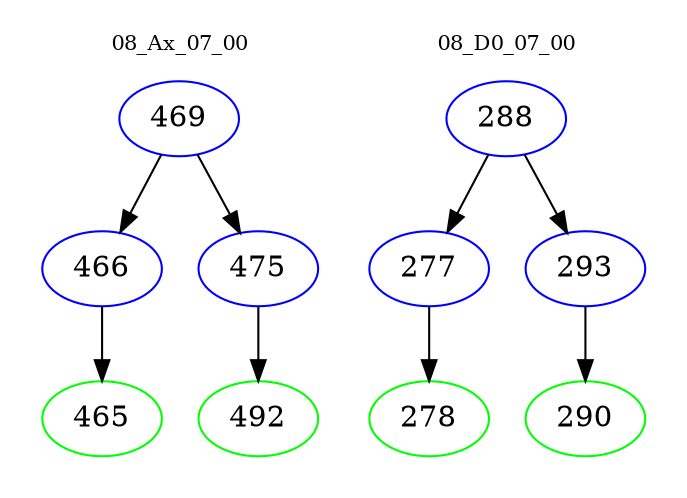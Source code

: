 digraph{
subgraph cluster_0 {
color = white
label = "08_Ax_07_00";
fontsize=10;
T0_469 [label="469", color="blue"]
T0_469 -> T0_466 [color="black"]
T0_466 [label="466", color="blue"]
T0_466 -> T0_465 [color="black"]
T0_465 [label="465", color="green"]
T0_469 -> T0_475 [color="black"]
T0_475 [label="475", color="blue"]
T0_475 -> T0_492 [color="black"]
T0_492 [label="492", color="green"]
}
subgraph cluster_1 {
color = white
label = "08_D0_07_00";
fontsize=10;
T1_288 [label="288", color="blue"]
T1_288 -> T1_277 [color="black"]
T1_277 [label="277", color="blue"]
T1_277 -> T1_278 [color="black"]
T1_278 [label="278", color="green"]
T1_288 -> T1_293 [color="black"]
T1_293 [label="293", color="blue"]
T1_293 -> T1_290 [color="black"]
T1_290 [label="290", color="green"]
}
}
